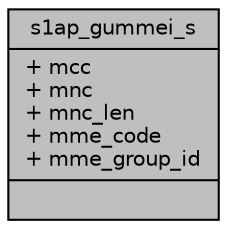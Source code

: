 digraph "s1ap_gummei_s"
{
 // LATEX_PDF_SIZE
  edge [fontname="Helvetica",fontsize="10",labelfontname="Helvetica",labelfontsize="10"];
  node [fontname="Helvetica",fontsize="10",shape=record];
  Node1 [label="{s1ap_gummei_s\n|+ mcc\l+ mnc\l+ mnc_len\l+ mme_code\l+ mme_group_id\l|}",height=0.2,width=0.4,color="black", fillcolor="grey75", style="filled", fontcolor="black",tooltip=" "];
}
